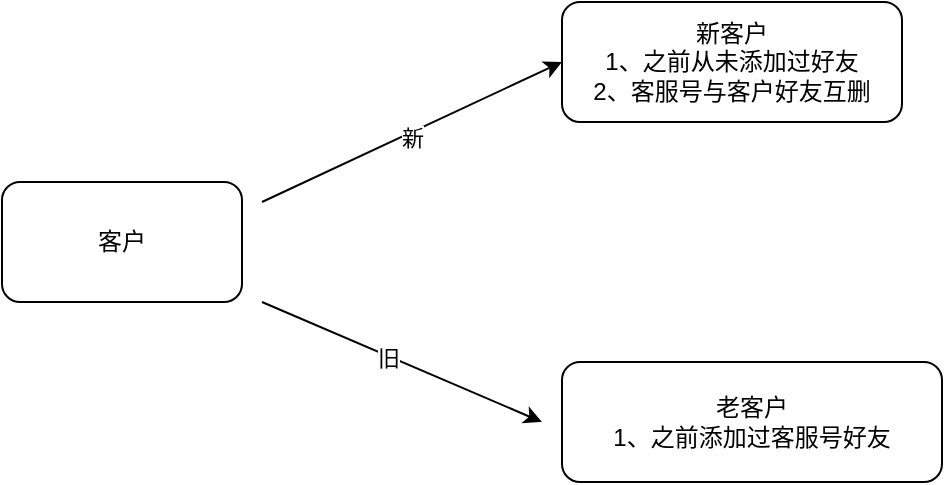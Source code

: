 <mxfile version="20.5.3" type="github">
  <diagram id="IHmBxGGN5NxLIhvL8qIG" name="第 1 页">
    <mxGraphModel dx="1406" dy="670" grid="1" gridSize="10" guides="1" tooltips="1" connect="1" arrows="1" fold="1" page="1" pageScale="1" pageWidth="827" pageHeight="1169" math="0" shadow="0">
      <root>
        <mxCell id="0" />
        <mxCell id="1" parent="0" />
        <mxCell id="6_oz57M6o9EB0XfQOqTm-1" value="客户" style="rounded=1;whiteSpace=wrap;html=1;" vertex="1" parent="1">
          <mxGeometry x="90" y="130" width="120" height="60" as="geometry" />
        </mxCell>
        <mxCell id="6_oz57M6o9EB0XfQOqTm-2" value="" style="endArrow=classic;html=1;rounded=0;" edge="1" parent="1">
          <mxGeometry width="50" height="50" relative="1" as="geometry">
            <mxPoint x="220" y="140" as="sourcePoint" />
            <mxPoint x="370" y="70" as="targetPoint" />
          </mxGeometry>
        </mxCell>
        <mxCell id="6_oz57M6o9EB0XfQOqTm-6" value="新" style="edgeLabel;html=1;align=center;verticalAlign=middle;resizable=0;points=[];" vertex="1" connectable="0" parent="6_oz57M6o9EB0XfQOqTm-2">
          <mxGeometry x="-0.013" y="-2" relative="1" as="geometry">
            <mxPoint as="offset" />
          </mxGeometry>
        </mxCell>
        <mxCell id="6_oz57M6o9EB0XfQOqTm-3" value="" style="endArrow=classic;html=1;rounded=0;" edge="1" parent="1">
          <mxGeometry width="50" height="50" relative="1" as="geometry">
            <mxPoint x="220" y="190" as="sourcePoint" />
            <mxPoint x="360" y="250" as="targetPoint" />
          </mxGeometry>
        </mxCell>
        <mxCell id="6_oz57M6o9EB0XfQOqTm-7" value="旧" style="edgeLabel;html=1;align=center;verticalAlign=middle;resizable=0;points=[];" vertex="1" connectable="0" parent="6_oz57M6o9EB0XfQOqTm-3">
          <mxGeometry x="-0.092" y="-1" relative="1" as="geometry">
            <mxPoint as="offset" />
          </mxGeometry>
        </mxCell>
        <mxCell id="6_oz57M6o9EB0XfQOqTm-4" value="新客户&lt;br&gt;1、之前从未添加过好友&lt;br&gt;2、客服号与客户好友互删" style="rounded=1;whiteSpace=wrap;html=1;" vertex="1" parent="1">
          <mxGeometry x="370" y="40" width="170" height="60" as="geometry" />
        </mxCell>
        <mxCell id="6_oz57M6o9EB0XfQOqTm-5" value="老客户&lt;br&gt;1、之前添加过客服号好友" style="rounded=1;whiteSpace=wrap;html=1;" vertex="1" parent="1">
          <mxGeometry x="370" y="220" width="190" height="60" as="geometry" />
        </mxCell>
      </root>
    </mxGraphModel>
  </diagram>
</mxfile>
